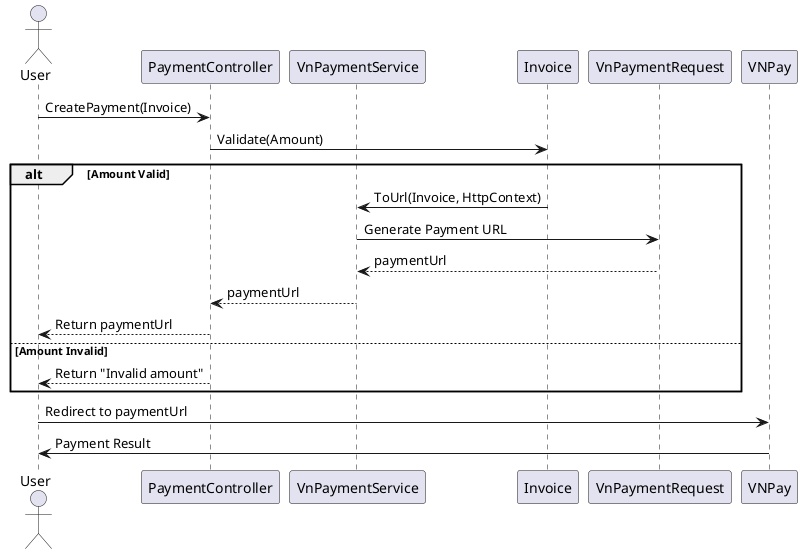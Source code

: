 ﻿@startuml
'Đăng nhập
'actor User
'participant "AuthController" as Auth
'participant "UserService" as Service
'participant "TokenService" as Token
'
'User -> Auth : Gửi yêu cầu đăng nhập (account, password)
'Auth -> Service : LoginUserAsync(user)
'Service -> Service : Kiểm tra tài khoản trong cơ sở dữ liệu
'alt Tài khoản không tồn tại
'    Service -> Auth : Lỗi 401 (Tài khoản không tồn tại)
'else Tài khoản tồn tại
'    Service -> Service : So sánh mật khẩu đã mã hóa
'    alt Mật khẩu sai
'        Service -> Auth : Lỗi 401 (Mật khẩu không chính xác)
'    else Mật khẩu đúng
'        Service -> Token : GenerateToken(dbUser)
'        Token -> Service : Trả về JWT Token
'        Service -> Auth : Trả về (token, dbUser)
'    end
'end
'Auth -> User : Trả về Token và thông tin người dùng

'Đăng ký

'actor User
'participant "AuthController" as Auth
'participant "UserService" as Service
'participant "AppDbContext" as DbContext
'
'User -> Auth : Gửi yêu cầu đăng ký (UserRegisterDto)
'Auth -> Service : RegisterUserAsync(user)
'Service -> DbContext : Kiểm tra tài khoản tồn tại
'alt Tài khoản đã tồn tại
'    DbContext -> Service : Tài khoản đã tồn tại
'    Service -> Auth : Lỗi (Account already exists)
'else Tài khoản chưa tồn tại
'    Service -> Service : Mã hóa mật khẩu
'    Service -> DbContext : Thêm người dùng mới
'    DbContext -> Service : Người dùng đã được thêm thành công
'    Service -> Auth : Trả về thông báo thành công
'end
'Auth -> User : Trả về kết quả đăng ký

'thay đổi mật khẩu

'actor User
'participant "AuthController" as Auth
'participant "UserService" as Service
'participant "AppDbContext" as DbContext
'
'User -> Auth : Gửi yêu cầu thay đổi mật khẩu (UserChangePasswordDto)
'Auth -> Service : ChangePasswordAsync(user)
'Service -> DbContext : Kiểm tra tài khoản tồn tại
'alt Tài khoản không tồn tại
'    DbContext -> Service : Tài khoản không tồn tại
'    Service -> Auth : Lỗi (Account does not exist)
'else Tài khoản tồn tại
'    Service -> Service : Mã hóa mật khẩu mới
'    Service -> DbContext : Cập nhật mật khẩu người dùng
'    DbContext -> Service : Người dùng đã được cập nhật thành công
'    Service -> Auth : Trả về thông báo thành công
'end
'Auth -> User : Trả về kết quả thay đổi mật khẩu

'Thêm thông tin người dùng
'actor User
'participant "InformationUserController" as Controller
'participant "IInfoUserService" as Service
'participant "InfoUserService" as InfoService
'participant "AppDbContext" as DbContext
'
'User -> Controller : Gửi yêu cầu thêm thông tin (InformationUserChange)
'Controller -> Service : AddInformationAsync(informationuc)
'Service -> InfoService : Kiểm tra thông tin đã tồn tại
'InfoService -> DbContext : Tìm kiếm thông tin người dùng theo User_id
'alt Thông tin người dùng đã tồn tại
'    DbContext -> InfoService : Thông tin người dùng đã tồn tại
'    InfoService -> Service : Trả về null
'    Service -> Controller : Thông báo lỗi
'else Thông tin không tồn tại
'    DbContext -> InfoService : Thông tin không tồn tại
'    InfoService -> DbContext : Thêm thông tin người dùng
'    DbContext -> InfoService : Thêm thành công
'    InfoService -> Service : Trả về thông tin người dùng
'    Service -> Controller : Trả về thông tin người dùng
'end
'Controller -> User : Trả về kết quả thêm thông tin

' Sửa thông tin người dùng

'actor User
'participant "InformationUserController" as Controller
'participant "IInfoUserService" as Service
'participant "InfoUserService" as InfoService
'participant "AppDbContext" as DbContext
'
'User -> Controller : Gửi yêu cầu chỉnh sửa thông tin (InformationUserChange)
'Controller -> Service : UpdateInformationAsync(informationuc)
'Service -> InfoService : Kiểm tra thông tin đã tồn tại
'InfoService -> DbContext : Tìm kiếm thông tin người dùng theo User_id
'alt Thông tin người dùng không tồn tại
'    DbContext -> InfoService : Thông tin người dùng không tồn tại
'    InfoService -> Service : Trả về null
'    Service -> Controller : Thông báo lỗi
'else Thông tin người dùng đã tồn tại
'    DbContext -> InfoService : Thông tin người dùng đã tồn tại
'    InfoService -> DbContext : Cập nhật thông tin người dùng
'    DbContext -> InfoService : Cập nhật thành công
'    InfoService -> Service : Trả về thông tin người dùng đã cập nhật
'end
'Controller -> User : Trả về kết quả chỉnh sửa thông tin

'Quản lý Product
'Thêm
'actor User
'participant "ProductController" as PC
'participant "IProductService" as PS
'participant "ProductService" as PServ
'participant "AppDbContext" as DB
'participant "IMinIOService" as MinIO
'
'User -> PC: AddProduct(ProductCreateDto)
'PC -> PS: AddProductAsync(ProductCreateDto)
'PS -> PServ: AddProductAsync(ProductCreateDto)
'PServ -> MinIO: UploadFileAsync(image)
'MinIO --> PServ: imageUrl
'PServ -> DB: Add(product)
'DB --> PServ: SaveChanges()
'PServ --> PS: return product
'PS --> PC: return product
'PC --> User: Ok(product)

'Sửa
'actor User
'participant "ProductController" as PC
'participant "IProductService" as PS
'participant "ProductService" as PServ
'participant "AppDbContext" as DB
'participant "IMinIOService" as MinIO
'
'User -> PC: ChangeProduct(id, ProductCreateDto)
'PC -> PS: ChangeProductAsync(id, ProductCreateDto)
'PS -> PServ: ChangeProductAsync(id, ProductCreateDto)
'PServ -> DB: GetProductById(id)
'DB --> PServ: product
'PServ -> MinIO: DeleteFileAsync(oldImage)
'MinIO --> PServ: result
'PServ -> MinIO: UploadFileAsync(newImage)
'MinIO --> PServ: newImageUrl
'PServ -> DB: Update(product)
'DB --> PServ: SaveChanges()
'PServ --> PS: return updatedProduct
'PS --> PC: return updatedProduct
'PC --> User: Ok(updatedProduct)

'Xóa
'actor User
'participant "ProductController" as PC
'participant "IProductService" as PS
'participant "ProductService" as PServ
'participant "AppDbContext" as DB
'participant "IMinIOService" as MinIO
'
'User -> PC: DeleteProduct(id)
'PC -> PS: DeleteProductAsync(id)
'PS -> PServ: DeleteProductAsync(id)
'PServ -> DB: GetProductById(id)
'DB --> PServ: product
'PServ -> MinIO: DeleteFileAsync(image)
'MinIO --> PServ: result
'PServ -> DB: Remove(product)
'DB --> PServ: SaveChanges()
'PServ --> PS: return product
'PS --> PC: return product
'PC --> User: Ok(product)

'Thêm Giỏ Hàng

'actor User
'participant "CartsController" as Controller
'participant "CartService" as Service
'participant "AppDbContext" as DbContext
'
'User -> Controller : AddCart(cartShoping)
'Controller -> Service : AddCartAsync(cartShoping)
'Service -> DbContext : Check existing cart by UserId
'DbContext --> Service : existingCart (null)
'Service -> DbContext : Add(cartShoping)
'DbContext -> DbContext : SaveChanges()
'DbContext --> Service : success
'Service --> Controller : cartShoping
'Controller --> User : Created(cartShoping)

'Thêm Hàng Hóa Vào Giỏ Hàng
'actor User
'participant "CartsController" as Controller
'participant "CartService" as Service
'participant "AppDbContext" as DbContext
'
'User -> Controller : AddCartItem(CartId, ProductId)
'Controller -> Service : AddCartItemAsync(CartId, ProductId)
'Service -> DbContext : FindCart(CartId)
'DbContext --> Service : cart (found)
'Service -> DbContext : Check existing CartItem
'DbContext --> Service : existingCartItem (null)
'Service -> DbContext : Add(newCartItem)
'DbContext -> DbContext : SaveChanges()
'DbContext --> Service : success
'Service --> Controller : newCartItem
'Controller --> User : Ok(newCartItem)

'Sửa Hàng Hóa Trong Giỏ Hàng

'actor User
'participant "CartsController" as Controller
'participant "CartService" as Service
'participant "AppDbContext" as DbContext
'
'User -> Controller : UpdateCartItemQuantity(CartId, ProductId, dto)
'Controller -> Service : UpdateCartItemQuantityAsync(CartId, ProductId, dto)
'Service -> DbContext : FindCartItem(CartId, ProductId)
'DbContext --> Service : cartItem (found)
'Service -> DbContext : Update cartItem.Quantity
'DbContext -> DbContext : SaveChanges()
'DbContext --> Service : success
'Service --> Controller : cartItem
'Controller --> User : Ok(cartItem)

'Xóa Hàng Hóa Trong Giỏ Hàng

'actor User
'participant "CartsController" as Controller
'participant "CartService" as Service
'participant "AppDbContext" as DbContext
'
'User -> Controller : DeleteCart(cartItemId)
'Controller -> Service : DeleteCartAsync(cartItemId)
'Service -> DbContext : FindCartItem(cartItemId)
'DbContext --> Service : cartItem (found)
'Service -> DbContext : Remove(cartItem)
'DbContext -> DbContext : SaveChanges()
'DbContext --> Service : success
'Service --> Controller : cartItem
'Controller --> User : Ok(cartItem)

'Đơn mua

'actor User
'boundary ThanhtoanController
'control DonmuaService
'entity AppDbContext
'entity InformationUser
'entity Product
'entity CartItemShoping
'
'== Tạo đơn mua ==
'User -> ThanhtoanController : POST /Donmua
'ThanhtoanController -> DonmuaService : CreateDonmuaAsync(donmuaDto)
'DonmuaService -> AppDbContext : InformationUser\nFind nguoimua and nguoiban
'AppDbContext -> InformationUser : Select by Id
'DonmuaService -> AppDbContext : Product.Find(donmuaDto.Idproduct)
'AppDbContext -> Product : Get Product
'DonmuaService -> Product : Kiểm tra số lượng
'alt Nếu có đủ số lượng
'    DonmuaService -> Product : Update số lượng sản phẩm
'else Nếu không đủ số lượng
'    DonmuaService -> ThanhtoanController : throw InvalidOperationException
'end
'DonmuaService -> AppDbContext : CartItemShoping.Remove
'DonmuaService -> AppDbContext : SaveChanges
'ThanhtoanController -> User : Created đơn mua thành công
'
'== Lấy thông tin đơn mua ==
'User -> ThanhtoanController : GET /Get_donmua_userID/{userid}
'ThanhtoanController -> DonmuaService : GetDonmuaByUserIdAsync(userid)
'DonmuaService -> AppDbContext : Donmua.Include(Product)
'AppDbContext -> Product : Lấy thông tin sản phẩm
'DonmuaService -> User : Trả về danh sách đơn mua
'
'User -> ThanhtoanController : GET /Get_donmua_id/{id}
'ThanhtoanController -> DonmuaService : GetDonmuaByIdAsync(id)
'DonmuaService -> AppDbContext : Donmua.Find(id)
'DonmuaService -> User : Trả về thông tin đơn mua

'Đơn mua phía nhà bán lẻ

'actor User
'participant "ThanhtoanController" as TC
'participant "IThanhToanService" as TTS
'participant "ThanhToanService" as TS
'participant "AppDbContext" as DB
'
'== Tạo đơn hàng mới ==
'User -> TC: CreateThanhtoan(ThanhtoanDto)
'TC -> TTS: CreateThanhtoanAsync(ThanhtoanDto)
'TTS -> TS: CreateThanhtoanAsync(ThanhtoanDto)
'TS -> TS: CalculateTongTien(thanhtoanDto.Dongia)
'TS -> DB: Add(ThanhToan)
'DB --> TS: SaveChangesAsync()
'TS --> TTS: return ThanhToan
'TTS --> TC: return ThanhToan
'TC --> User: return "Thanh toán đã được tạo thành công"

'== Lấy thông tin đơn hàng của người bán ==
'User -> TC: GetThanhToan(idnguoiban)
'TC -> TTS: GetDonhangNguoibanAsync(idnguoiban)
'TTS -> TS: GetDonhangNguoibanAsync(idnguoiban)
'TS -> DB: Find orders by idnguoiban
'TS -> TS: Fetch image URL if exists
'DB --> TS: return list of orders
'TS --> TTS: return list of orders
'TTS --> TC: return list of orders
'TC --> User: return order details

'== Cập nhật trạng thái đơn hàng ==
'User -> TC: UpdateTrangThaiDonHang(id, trangthaidonhang)
'TC -> TTS: UpdateTrangThaiDonHangAsync(id, trangthaidonhang)
'TTS -> TS: UpdateTrangThaiDonHangAsync(id, trangthaidonhang)
'TS -> DB: Find ThanhToan by id
'alt ThanhToan found
'    TS -> DB: Update trangthaidonhang
'    DB --> TS: SaveChangesAsync()
'    TS --> TTS: return true
'else ThanhToan not found
'    TS --> TTS: return false
'end
'TTS --> TC: return success/failure status
'TC --> User: return "Order status updated successfully" / "Update failed"

'Shipper

'actor "Client" as client
'participant "DeliveryController" as controller
'participant "DeliveryService" as service
'participant "AppDbContext" as db
'
'client -> controller : POST /AddDelivery
'controller -> service : AddDelivery(deliveryDto)
'service -> db : Add new delivery to database
'db --> service : Delivery saved
'service --> controller : Delivery object
'controller --> client : Return Delivery object

'actor "Client" as client
'participant "DeliveryController" as controller
'participant "DeliveryService" as service
'participant "AppDbContext" as db
'
'client -> controller : GET /GetDeliveryByNguoiban/{nguoiban}
'controller -> service : GetDeliveriesByNguoiban(nguoiban)
'service -> db : Query deliveries by idnguoiban
'db --> service : List of deliveries
'service --> controller : List of deliveries
'controller --> client : Return list of deliveries

'actor "Client" as client
'participant "DeliveryController" as controller
'participant "DeliveryService" as service
'participant "AppDbContext" as db
'
'client -> controller : PATCH /UpdateTrangThaiDonHang
'controller -> service : UpdateTrangThaiDonHang(id)
'service -> db : Find ThanhToan by id
'db --> service : ThanhToan object
'service -> db : Update trangthaidonhang
'db --> service : Update successful
'service --> controller : Update status success
'controller --> client : Status updated successfully

'email OTP
'actor User
'participant "MailController" as MailCtrl
'participant "EmailService" as EmailSvc
'participant "UserService" as UserSvc
'participant "OtpService" as OtpSvc
'
'User -> MailCtrl : Send OTP Request
'MailCtrl -> UserSvc : IsEmailRegistered(email)
'UserSvc --> MailCtrl : Email Registered (Yes/No)
'
'alt Email Registered
'    MailCtrl -> OtpSvc : Generate OTP(email)
'    OtpSvc --> MailCtrl : OTP
'    MailCtrl -> EmailSvc : SendOtpEmail(email, OTP)
'    EmailSvc --> MailCtrl : OTP Sent Confirmation
'    MailCtrl --> User : OTP Sent Successfully
'else Email Not Registered
'    MailCtrl --> User : Error "Email chưa được đăng ký"
'end

'Payment

actor User
participant "PaymentController" as PC
participant "VnPaymentService" as VPS
participant "Invoice" as INV
participant "VnPaymentRequest" as VPR

User -> PC : CreatePayment(Invoice)
PC -> INV : Validate(Amount)
alt Amount Valid
    INV -> VPS : ToUrl(Invoice, HttpContext)
    VPS -> VPR : Generate Payment URL
    VPR --> VPS : paymentUrl
    VPS --> PC : paymentUrl
    PC --> User : Return paymentUrl
else Amount Invalid
    PC --> User : Return "Invalid amount"
end

User -> "VNPay" : Redirect to paymentUrl
"VNPay" -> User : Payment Result
@enduml